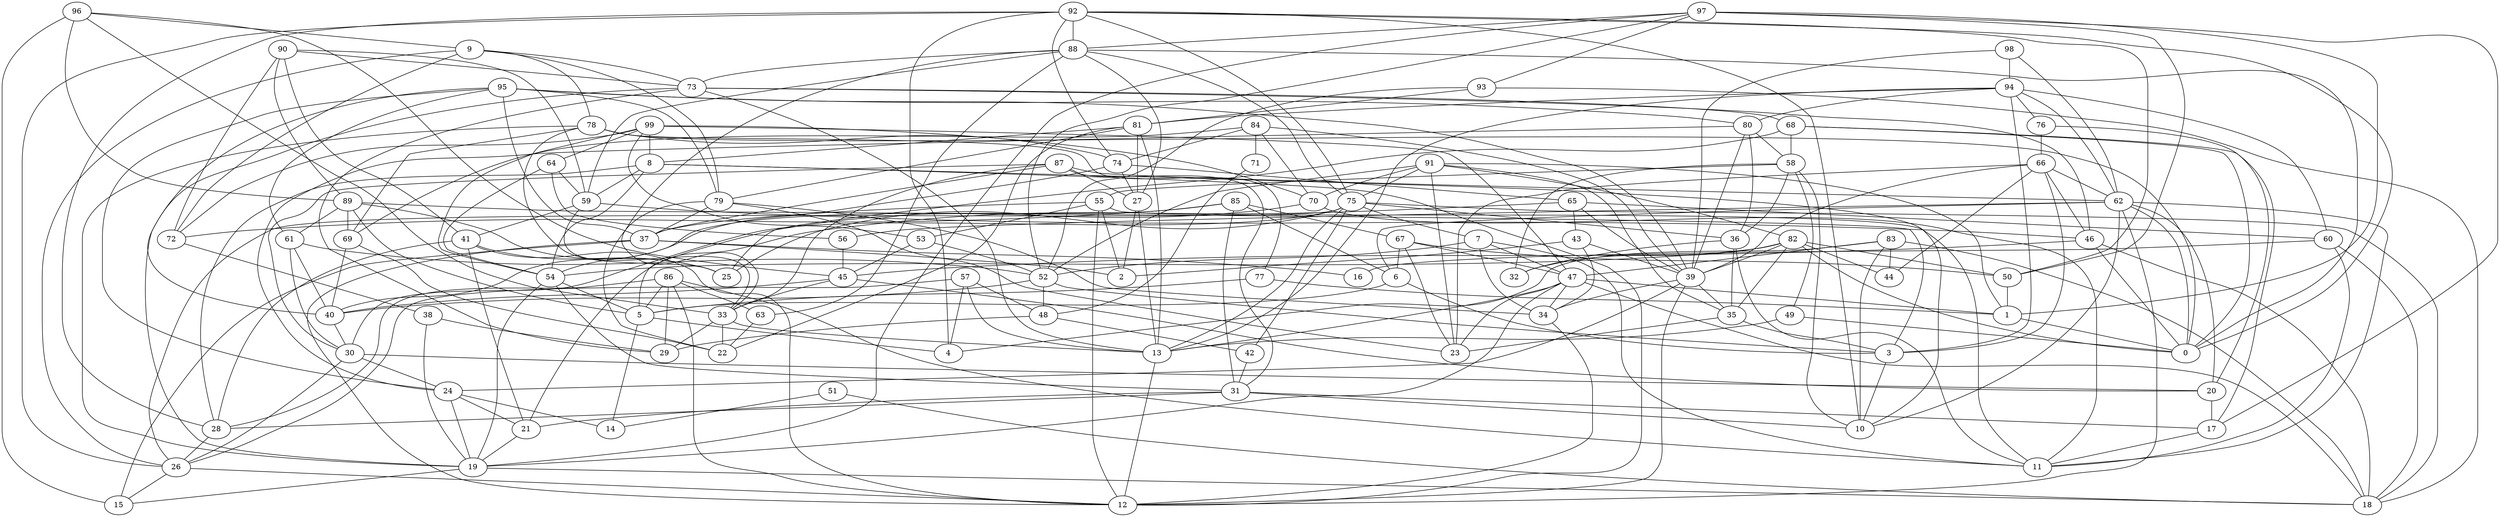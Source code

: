 digraph GG_graph {

subgraph G_graph {
edge [color = black]
"54" -> "31" [dir = none]
"91" -> "70" [dir = none]
"64" -> "59" [dir = none]
"98" -> "94" [dir = none]
"87" -> "62" [dir = none]
"77" -> "1" [dir = none]
"92" -> "50" [dir = none]
"24" -> "19" [dir = none]
"49" -> "13" [dir = none]
"93" -> "81" [dir = none]
"61" -> "30" [dir = none]
"82" -> "0" [dir = none]
"53" -> "45" [dir = none]
"26" -> "15" [dir = none]
"41" -> "12" [dir = none]
"51" -> "14" [dir = none]
"51" -> "18" [dir = none]
"76" -> "66" [dir = none]
"1" -> "0" [dir = none]
"78" -> "25" [dir = none]
"78" -> "19" [dir = none]
"36" -> "35" [dir = none]
"9" -> "73" [dir = none]
"9" -> "78" [dir = none]
"7" -> "11" [dir = none]
"65" -> "21" [dir = none]
"65" -> "39" [dir = none]
"72" -> "38" [dir = none]
"75" -> "26" [dir = none]
"75" -> "42" [dir = none]
"75" -> "18" [dir = none]
"75" -> "30" [dir = none]
"73" -> "68" [dir = none]
"73" -> "13" [dir = none]
"90" -> "72" [dir = none]
"90" -> "89" [dir = none]
"90" -> "59" [dir = none]
"90" -> "73" [dir = none]
"39" -> "35" [dir = none]
"39" -> "12" [dir = none]
"48" -> "29" [dir = none]
"80" -> "58" [dir = none]
"80" -> "39" [dir = none]
"27" -> "13" [dir = none]
"83" -> "18" [dir = none]
"88" -> "75" [dir = none]
"88" -> "73" [dir = none]
"33" -> "29" [dir = none]
"33" -> "13" [dir = none]
"13" -> "12" [dir = none]
"99" -> "70" [dir = none]
"99" -> "47" [dir = none]
"94" -> "80" [dir = none]
"97" -> "17" [dir = none]
"97" -> "52" [dir = none]
"97" -> "88" [dir = none]
"62" -> "56" [dir = none]
"62" -> "6" [dir = none]
"3" -> "10" [dir = none]
"55" -> "2" [dir = none]
"55" -> "11" [dir = none]
"45" -> "40" [dir = none]
"45" -> "33" [dir = none]
"57" -> "4" [dir = none]
"57" -> "13" [dir = none]
"20" -> "17" [dir = none]
"86" -> "28" [dir = none]
"86" -> "11" [dir = none]
"71" -> "48" [dir = none]
"37" -> "15" [dir = none]
"46" -> "18" [dir = none]
"96" -> "15" [dir = none]
"47" -> "34" [dir = none]
"47" -> "1" [dir = none]
"47" -> "13" [dir = none]
"43" -> "39" [dir = none]
"63" -> "22" [dir = none]
"8" -> "10" [dir = none]
"8" -> "12" [dir = none]
"58" -> "32" [dir = none]
"84" -> "74" [dir = none]
"84" -> "70" [dir = none]
"85" -> "31" [dir = none]
"85" -> "67" [dir = none]
"85" -> "40" [dir = none]
"60" -> "16" [dir = none]
"60" -> "18" [dir = none]
"70" -> "5" [dir = none]
"70" -> "11" [dir = none]
"66" -> "23" [dir = none]
"66" -> "44" [dir = none]
"66" -> "46" [dir = none]
"69" -> "40" [dir = none]
"81" -> "22" [dir = none]
"81" -> "8" [dir = none]
"95" -> "79" [dir = none]
"95" -> "40" [dir = none]
"67" -> "50" [dir = none]
"67" -> "6" [dir = none]
"79" -> "22" [dir = none]
"73" -> "46" [dir = none]
"59" -> "33" [dir = none]
"42" -> "31" [dir = none]
"78" -> "0" [dir = none]
"59" -> "41" [dir = none]
"65" -> "43" [dir = none]
"54" -> "5" [dir = none]
"74" -> "65" [dir = none]
"52" -> "3" [dir = none]
"92" -> "75" [dir = none]
"89" -> "69" [dir = none]
"88" -> "0" [dir = none]
"38" -> "19" [dir = none]
"93" -> "52" [dir = none]
"58" -> "10" [dir = none]
"64" -> "56" [dir = none]
"35" -> "23" [dir = none]
"97" -> "19" [dir = none]
"81" -> "79" [dir = none]
"87" -> "27" [dir = none]
"96" -> "9" [dir = none]
"31" -> "10" [dir = none]
"47" -> "19" [dir = none]
"49" -> "0" [dir = none]
"82" -> "35" [dir = none]
"85" -> "72" [dir = none]
"99" -> "53" [dir = none]
"60" -> "11" [dir = none]
"40" -> "30" [dir = none]
"68" -> "58" [dir = none]
"66" -> "39" [dir = none]
"94" -> "3" [dir = none]
"86" -> "12" [dir = none]
"8" -> "28" [dir = none]
"54" -> "19" [dir = none]
"52" -> "40" [dir = none]
"91" -> "52" [dir = none]
"75" -> "36" [dir = none]
"24" -> "14" [dir = none]
"86" -> "63" [dir = none]
"82" -> "32" [dir = none]
"78" -> "74" [dir = none]
"48" -> "42" [dir = none]
"91" -> "75" [dir = none]
"57" -> "26" [dir = none]
"64" -> "54" [dir = none]
"62" -> "11" [dir = none]
"36" -> "11" [dir = none]
"6" -> "5" [dir = none]
"43" -> "2" [dir = none]
"89" -> "61" [dir = none]
"95" -> "80" [dir = none]
"98" -> "39" [dir = none]
"58" -> "55" [dir = none]
"27" -> "2" [dir = none]
"55" -> "37" [dir = none]
"92" -> "10" [dir = none]
"82" -> "54" [dir = none]
"66" -> "62" [dir = none]
"34" -> "12" [dir = none]
"89" -> "3" [dir = none]
"97" -> "50" [dir = none]
"19" -> "15" [dir = none]
"99" -> "54" [dir = none]
"97" -> "1" [dir = none]
"62" -> "20" [dir = none]
"24" -> "21" [dir = none]
"41" -> "25" [dir = none]
"78" -> "69" [dir = none]
"82" -> "50" [dir = none]
"84" -> "39" [dir = none]
"56" -> "45" [dir = none]
"92" -> "88" [dir = none]
"90" -> "41" [dir = none]
"94" -> "13" [dir = none]
"94" -> "60" [dir = none]
"59" -> "46" [dir = none]
"99" -> "64" [dir = none]
"5" -> "14" [dir = none]
"75" -> "25" [dir = none]
"82" -> "39" [dir = none]
"93" -> "18" [dir = none]
"62" -> "12" [dir = none]
"47" -> "18" [dir = none]
"30" -> "24" [dir = none]
"79" -> "34" [dir = none]
"46" -> "0" [dir = none]
"79" -> "37" [dir = none]
"99" -> "72" [dir = none]
"92" -> "26" [dir = none]
"37" -> "12" [dir = none]
"17" -> "11" [dir = none]
"67" -> "23" [dir = none]
"55" -> "53" [dir = none]
"83" -> "47" [dir = none]
"47" -> "23" [dir = none]
"95" -> "24" [dir = none]
"96" -> "45" [dir = none]
"8" -> "54" [dir = none]
"91" -> "82" [dir = none]
"43" -> "34" [dir = none]
"86" -> "29" [dir = none]
"97" -> "93" [dir = none]
"19" -> "18" [dir = none]
"37" -> "16" [dir = none]
"89" -> "25" [dir = none]
"9" -> "72" [dir = none]
"83" -> "10" [dir = none]
"81" -> "13" [dir = none]
"5" -> "4" [dir = none]
"80" -> "36" [dir = none]
"95" -> "37" [dir = none]
"76" -> "20" [dir = none]
"87" -> "31" [dir = none]
"89" -> "5" [dir = none]
"9" -> "26" [dir = none]
"67" -> "47" [dir = none]
"92" -> "0" [dir = none]
"7" -> "47" [dir = none]
"66" -> "3" [dir = none]
"74" -> "54" [dir = none]
"95" -> "39" [dir = none]
"88" -> "27" [dir = none]
"45" -> "20" [dir = none]
"7" -> "52" [dir = none]
"91" -> "35" [dir = none]
"95" -> "61" [dir = none]
"31" -> "28" [dir = none]
"92" -> "4" [dir = none]
"8" -> "59" [dir = none]
"9" -> "79" [dir = none]
"81" -> "27" [dir = none]
"61" -> "52" [dir = none]
"84" -> "71" [dir = none]
"96" -> "33" [dir = none]
"35" -> "3" [dir = none]
"94" -> "62" [dir = none]
"91" -> "23" [dir = none]
"98" -> "62" [dir = none]
"31" -> "21" [dir = none]
"61" -> "40" [dir = none]
"58" -> "49" [dir = none]
"39" -> "24" [dir = none]
"87" -> "37" [dir = none]
"33" -> "22" [dir = none]
"92" -> "28" [dir = none]
"68" -> "17" [dir = none]
"53" -> "52" [dir = none]
"73" -> "29" [dir = none]
"84" -> "69" [dir = none]
"57" -> "48" [dir = none]
"91" -> "1" [dir = none]
"69" -> "22" [dir = none]
"26" -> "12" [dir = none]
"75" -> "13" [dir = none]
"58" -> "36" [dir = none]
"86" -> "5" [dir = none]
"50" -> "1" [dir = none]
"55" -> "12" [dir = none]
"83" -> "44" [dir = none]
"38" -> "29" [dir = none]
"41" -> "21" [dir = none]
"88" -> "59" [dir = none]
"46" -> "45" [dir = none]
"82" -> "44" [dir = none]
"77" -> "5" [dir = none]
"96" -> "89" [dir = none]
"6" -> "3" [dir = none]
"73" -> "19" [dir = none]
"87" -> "30" [dir = none]
"68" -> "25" [dir = none]
"80" -> "24" [dir = none]
"88" -> "63" [dir = none]
"78" -> "77" [dir = none]
"52" -> "48" [dir = none]
"30" -> "20" [dir = none]
"79" -> "23" [dir = none]
"75" -> "7" [dir = none]
"39" -> "34" [dir = none]
"94" -> "81" [dir = none]
"62" -> "0" [dir = none]
"85" -> "6" [dir = none]
"68" -> "0" [dir = none]
"94" -> "76" [dir = none]
"30" -> "26" [dir = none]
"21" -> "19" [dir = none]
"83" -> "4" [dir = none]
"62" -> "10" [dir = none]
"87" -> "33" [dir = none]
"28" -> "26" [dir = none]
"88" -> "33" [dir = none]
"92" -> "74" [dir = none]
"99" -> "8" [dir = none]
"41" -> "28" [dir = none]
"74" -> "27" [dir = none]
"65" -> "60" [dir = none]
"37" -> "2" [dir = none]
"36" -> "32" [dir = none]
"31" -> "17" [dir = none]
"7" -> "34" [dir = none]
}

}

